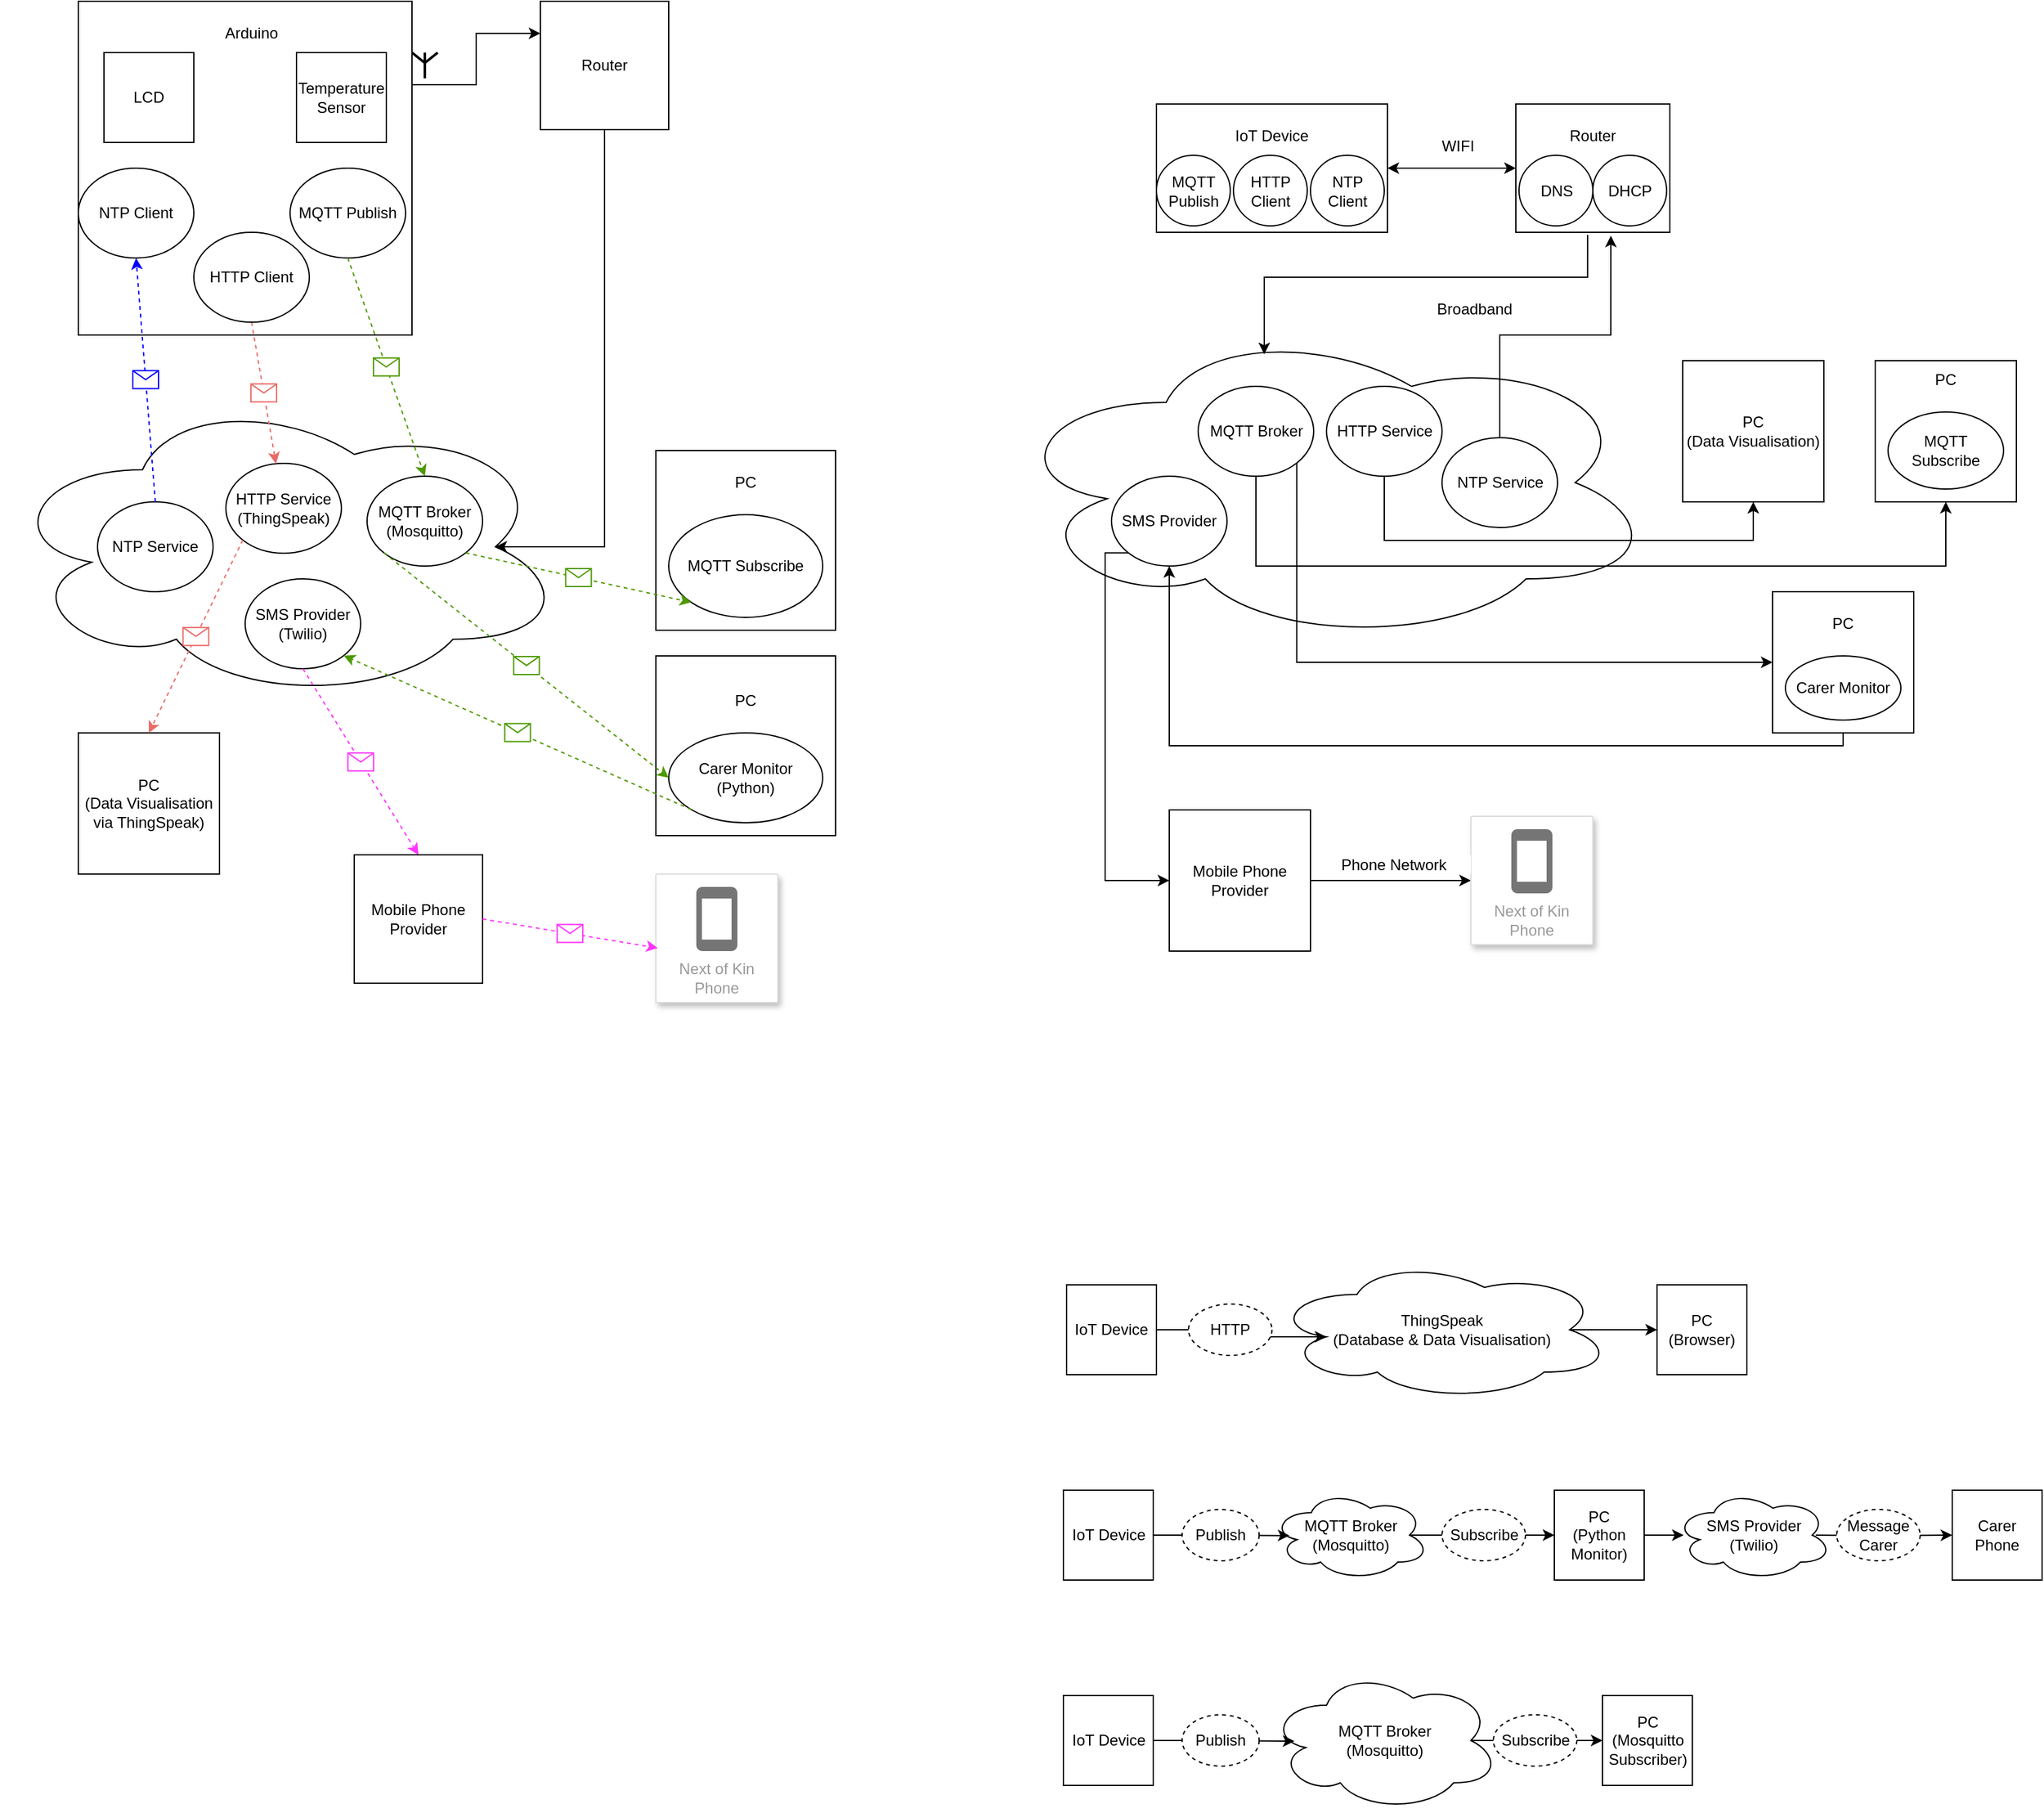 <mxfile version="22.1.18" type="device">
  <diagram name="Page-1" id="0yGpoNeoxVm-OERjQBZb">
    <mxGraphModel dx="1434" dy="836" grid="1" gridSize="10" guides="1" tooltips="1" connect="1" arrows="1" fold="1" page="1" pageScale="1" pageWidth="827" pageHeight="1169" math="0" shadow="0">
      <root>
        <mxCell id="0" />
        <mxCell id="1" parent="0" />
        <mxCell id="bzbQI8doBxxsX_b1ujNb-33" value="WIFI" style="rounded=0;whiteSpace=wrap;html=1;strokeColor=none;" parent="1" vertex="1">
          <mxGeometry x="1120" y="140" width="50" height="25" as="geometry" />
        </mxCell>
        <mxCell id="bzbQI8doBxxsX_b1ujNb-35" value="Broadband" style="rounded=0;whiteSpace=wrap;html=1;dashed=1;dashPattern=8 8;strokeColor=none;" parent="1" vertex="1">
          <mxGeometry x="1097.5" y="250" width="120" height="60" as="geometry" />
        </mxCell>
        <mxCell id="Wd25hD4AQNklsteWxAcO-42" value="" style="rounded=0;whiteSpace=wrap;html=1;" parent="1" vertex="1">
          <mxGeometry x="910" y="120" width="180" height="100" as="geometry" />
        </mxCell>
        <mxCell id="Wd25hD4AQNklsteWxAcO-26" value="" style="ellipse;shape=cloud;whiteSpace=wrap;html=1;movable=1;resizable=1;rotatable=1;deletable=1;editable=1;locked=0;connectable=1;" parent="1" vertex="1">
          <mxGeometry x="790" y="290" width="510" height="250" as="geometry" />
        </mxCell>
        <mxCell id="pfSuiuinpDNsHBikFaRI-31" value="" style="whiteSpace=wrap;html=1;aspect=fixed;" parent="1" vertex="1">
          <mxGeometry x="520" y="390" width="140" height="140" as="geometry" />
        </mxCell>
        <mxCell id="pfSuiuinpDNsHBikFaRI-27" value="" style="ellipse;shape=cloud;whiteSpace=wrap;html=1;movable=1;resizable=1;rotatable=1;deletable=1;editable=1;locked=0;connectable=1;" parent="1" vertex="1">
          <mxGeometry x="10" y="345" width="440" height="240" as="geometry" />
        </mxCell>
        <mxCell id="pfSuiuinpDNsHBikFaRI-88" style="edgeStyle=orthogonalEdgeStyle;rounded=0;orthogonalLoop=1;jettySize=auto;html=1;exitX=1;exitY=0.25;exitDx=0;exitDy=0;entryX=0;entryY=0.25;entryDx=0;entryDy=0;" parent="1" source="pfSuiuinpDNsHBikFaRI-2" target="pfSuiuinpDNsHBikFaRI-4" edge="1">
          <mxGeometry relative="1" as="geometry" />
        </mxCell>
        <mxCell id="pfSuiuinpDNsHBikFaRI-2" value="" style="whiteSpace=wrap;html=1;aspect=fixed;" parent="1" vertex="1">
          <mxGeometry x="70" y="40" width="260" height="260" as="geometry" />
        </mxCell>
        <mxCell id="pfSuiuinpDNsHBikFaRI-46" style="edgeStyle=orthogonalEdgeStyle;rounded=0;orthogonalLoop=1;jettySize=auto;html=1;exitX=0.5;exitY=1;exitDx=0;exitDy=0;entryX=0.875;entryY=0.5;entryDx=0;entryDy=0;entryPerimeter=0;" parent="1" source="pfSuiuinpDNsHBikFaRI-4" target="pfSuiuinpDNsHBikFaRI-27" edge="1">
          <mxGeometry relative="1" as="geometry">
            <mxPoint x="460" y="440" as="targetPoint" />
            <Array as="points">
              <mxPoint x="480" y="465" />
            </Array>
          </mxGeometry>
        </mxCell>
        <mxCell id="pfSuiuinpDNsHBikFaRI-4" value="Router" style="whiteSpace=wrap;html=1;aspect=fixed;" parent="1" vertex="1">
          <mxGeometry x="430" y="40" width="100" height="100" as="geometry" />
        </mxCell>
        <mxCell id="pfSuiuinpDNsHBikFaRI-29" value="MQTT Subscribe" style="ellipse;whiteSpace=wrap;html=1;" parent="1" vertex="1">
          <mxGeometry x="530" y="440" width="120" height="80" as="geometry" />
        </mxCell>
        <mxCell id="pfSuiuinpDNsHBikFaRI-33" value="PC" style="text;html=1;strokeColor=none;fillColor=none;align=center;verticalAlign=middle;whiteSpace=wrap;rounded=0;" parent="1" vertex="1">
          <mxGeometry x="560" y="400" width="60" height="30" as="geometry" />
        </mxCell>
        <mxCell id="pfSuiuinpDNsHBikFaRI-36" value="MQTT Publish" style="ellipse;whiteSpace=wrap;html=1;" parent="1" vertex="1">
          <mxGeometry x="235" y="170" width="90" height="70" as="geometry" />
        </mxCell>
        <mxCell id="pfSuiuinpDNsHBikFaRI-37" value="Arduino" style="text;html=1;strokeColor=none;fillColor=none;align=center;verticalAlign=middle;whiteSpace=wrap;rounded=0;" parent="1" vertex="1">
          <mxGeometry x="175" y="50" width="60" height="30" as="geometry" />
        </mxCell>
        <mxCell id="pfSuiuinpDNsHBikFaRI-39" value="LCD" style="whiteSpace=wrap;html=1;aspect=fixed;" parent="1" vertex="1">
          <mxGeometry x="90" y="80" width="70" height="70" as="geometry" />
        </mxCell>
        <mxCell id="pfSuiuinpDNsHBikFaRI-40" value="Temperature Sensor" style="whiteSpace=wrap;html=1;aspect=fixed;" parent="1" vertex="1">
          <mxGeometry x="240" y="80" width="70" height="70" as="geometry" />
        </mxCell>
        <mxCell id="pfSuiuinpDNsHBikFaRI-50" value="" style="endArrow=classic;html=1;rounded=0;exitX=0.5;exitY=1;exitDx=0;exitDy=0;entryX=0.5;entryY=0;entryDx=0;entryDy=0;dashed=1;strokeColor=#4D9900;" parent="1" source="pfSuiuinpDNsHBikFaRI-36" target="pfSuiuinpDNsHBikFaRI-82" edge="1">
          <mxGeometry relative="1" as="geometry">
            <mxPoint x="170" y="250" as="sourcePoint" />
            <mxPoint x="260" y="410" as="targetPoint" />
          </mxGeometry>
        </mxCell>
        <mxCell id="pfSuiuinpDNsHBikFaRI-51" value="" style="shape=message;html=1;outlineConnect=0;strokeColor=#4D9900;" parent="pfSuiuinpDNsHBikFaRI-50" vertex="1">
          <mxGeometry width="20" height="14" relative="1" as="geometry">
            <mxPoint x="-10" y="-7" as="offset" />
          </mxGeometry>
        </mxCell>
        <mxCell id="pfSuiuinpDNsHBikFaRI-62" value="IoT Device" style="whiteSpace=wrap;html=1;aspect=fixed;" parent="1" vertex="1">
          <mxGeometry x="837.5" y="1200" width="70" height="70" as="geometry" />
        </mxCell>
        <mxCell id="pfSuiuinpDNsHBikFaRI-63" value="PC&lt;br&gt;(Python Monitor)" style="whiteSpace=wrap;html=1;aspect=fixed;" parent="1" vertex="1">
          <mxGeometry x="1220" y="1200" width="70" height="70" as="geometry" />
        </mxCell>
        <mxCell id="Wd25hD4AQNklsteWxAcO-57" style="edgeStyle=orthogonalEdgeStyle;rounded=0;orthogonalLoop=1;jettySize=auto;html=1;exitX=0.875;exitY=0.5;exitDx=0;exitDy=0;exitPerimeter=0;entryX=0;entryY=0.5;entryDx=0;entryDy=0;" parent="1" source="pfSuiuinpDNsHBikFaRI-64" target="pfSuiuinpDNsHBikFaRI-63" edge="1">
          <mxGeometry relative="1" as="geometry" />
        </mxCell>
        <mxCell id="pfSuiuinpDNsHBikFaRI-64" value="MQTT Broker&lt;br&gt;(Mosquitto)" style="ellipse;shape=cloud;whiteSpace=wrap;html=1;" parent="1" vertex="1">
          <mxGeometry x="1000" y="1200" width="122.5" height="70" as="geometry" />
        </mxCell>
        <mxCell id="pfSuiuinpDNsHBikFaRI-68" value="Subscribe" style="ellipse;whiteSpace=wrap;html=1;dashed=1;" parent="1" vertex="1">
          <mxGeometry x="1132.5" y="1215" width="65" height="40" as="geometry" />
        </mxCell>
        <mxCell id="pfSuiuinpDNsHBikFaRI-75" value="IoT Device" style="whiteSpace=wrap;html=1;aspect=fixed;" parent="1" vertex="1">
          <mxGeometry x="840" y="1040" width="70" height="70" as="geometry" />
        </mxCell>
        <mxCell id="pfSuiuinpDNsHBikFaRI-102" style="edgeStyle=orthogonalEdgeStyle;rounded=0;orthogonalLoop=1;jettySize=auto;html=1;exitX=0.875;exitY=0.5;exitDx=0;exitDy=0;exitPerimeter=0;entryX=0;entryY=0.5;entryDx=0;entryDy=0;" parent="1" source="pfSuiuinpDNsHBikFaRI-76" target="pfSuiuinpDNsHBikFaRI-101" edge="1">
          <mxGeometry relative="1" as="geometry" />
        </mxCell>
        <mxCell id="pfSuiuinpDNsHBikFaRI-76" value="ThingSpeak&lt;br&gt;(Database &amp;amp; Data Visualisation)" style="ellipse;shape=cloud;whiteSpace=wrap;html=1;" parent="1" vertex="1">
          <mxGeometry x="1000" y="1020" width="265" height="110" as="geometry" />
        </mxCell>
        <mxCell id="pfSuiuinpDNsHBikFaRI-80" value="NTP Client" style="ellipse;whiteSpace=wrap;html=1;" parent="1" vertex="1">
          <mxGeometry x="70" y="170" width="90" height="70" as="geometry" />
        </mxCell>
        <mxCell id="pfSuiuinpDNsHBikFaRI-82" value="MQTT Broker&lt;br style=&quot;border-color: var(--border-color);&quot;&gt;(Mosquitto)" style="ellipse;whiteSpace=wrap;html=1;" parent="1" vertex="1">
          <mxGeometry x="295" y="410" width="90" height="70" as="geometry" />
        </mxCell>
        <mxCell id="pfSuiuinpDNsHBikFaRI-83" value="HTTP Service&lt;br style=&quot;border-color: var(--border-color);&quot;&gt;(ThingSpeak)" style="ellipse;whiteSpace=wrap;html=1;" parent="1" vertex="1">
          <mxGeometry x="185" y="400" width="90" height="70" as="geometry" />
        </mxCell>
        <mxCell id="pfSuiuinpDNsHBikFaRI-84" value="NTP Service" style="ellipse;whiteSpace=wrap;html=1;" parent="1" vertex="1">
          <mxGeometry x="85" y="430" width="90" height="70" as="geometry" />
        </mxCell>
        <mxCell id="pfSuiuinpDNsHBikFaRI-85" value="" style="verticalLabelPosition=bottom;shadow=0;dashed=0;align=center;html=1;verticalAlign=top;shape=mxgraph.electrical.radio.aerial_-_antenna_1;strokeWidth=2;" parent="1" vertex="1">
          <mxGeometry x="330" y="80" width="20" height="20" as="geometry" />
        </mxCell>
        <mxCell id="pfSuiuinpDNsHBikFaRI-89" value="" style="endArrow=classic;html=1;rounded=0;dashed=1;exitX=0.5;exitY=1;exitDx=0;exitDy=0;strokeColor=#EA6B66;" parent="1" source="pfSuiuinpDNsHBikFaRI-91" target="pfSuiuinpDNsHBikFaRI-83" edge="1">
          <mxGeometry relative="1" as="geometry">
            <mxPoint x="237" y="240" as="sourcePoint" />
            <mxPoint x="340" y="430" as="targetPoint" />
          </mxGeometry>
        </mxCell>
        <mxCell id="pfSuiuinpDNsHBikFaRI-90" value="" style="shape=message;html=1;outlineConnect=0;strokeColor=#EA6B66;" parent="pfSuiuinpDNsHBikFaRI-89" vertex="1">
          <mxGeometry width="20" height="14" relative="1" as="geometry">
            <mxPoint x="-10" y="-7" as="offset" />
          </mxGeometry>
        </mxCell>
        <mxCell id="pfSuiuinpDNsHBikFaRI-91" value="HTTP Client" style="ellipse;whiteSpace=wrap;html=1;" parent="1" vertex="1">
          <mxGeometry x="160" y="220" width="90" height="70" as="geometry" />
        </mxCell>
        <mxCell id="pfSuiuinpDNsHBikFaRI-92" value="" style="endArrow=classic;html=1;rounded=0;dashed=1;exitX=0.5;exitY=0;exitDx=0;exitDy=0;entryX=0.5;entryY=1;entryDx=0;entryDy=0;strokeColor=#0000FF;" parent="1" source="pfSuiuinpDNsHBikFaRI-84" target="pfSuiuinpDNsHBikFaRI-80" edge="1">
          <mxGeometry relative="1" as="geometry">
            <mxPoint x="215" y="300" as="sourcePoint" />
            <mxPoint x="343" y="435" as="targetPoint" />
          </mxGeometry>
        </mxCell>
        <mxCell id="pfSuiuinpDNsHBikFaRI-93" value="" style="shape=message;html=1;outlineConnect=0;strokeColor=#0000FF;" parent="pfSuiuinpDNsHBikFaRI-92" vertex="1">
          <mxGeometry width="20" height="14" relative="1" as="geometry">
            <mxPoint x="-10" y="-7" as="offset" />
          </mxGeometry>
        </mxCell>
        <mxCell id="pfSuiuinpDNsHBikFaRI-99" value="" style="endArrow=classic;html=1;rounded=0;exitX=1;exitY=1;exitDx=0;exitDy=0;dashed=1;strokeColor=#4D9900;entryX=0;entryY=1;entryDx=0;entryDy=0;" parent="1" source="pfSuiuinpDNsHBikFaRI-82" target="pfSuiuinpDNsHBikFaRI-29" edge="1">
          <mxGeometry relative="1" as="geometry">
            <mxPoint x="270" y="475" as="sourcePoint" />
            <mxPoint x="340" y="610" as="targetPoint" />
          </mxGeometry>
        </mxCell>
        <mxCell id="pfSuiuinpDNsHBikFaRI-100" value="" style="shape=message;html=1;outlineConnect=0;strokeColor=#4D9900;" parent="pfSuiuinpDNsHBikFaRI-99" vertex="1">
          <mxGeometry width="20" height="14" relative="1" as="geometry">
            <mxPoint x="-10" y="-7" as="offset" />
          </mxGeometry>
        </mxCell>
        <mxCell id="pfSuiuinpDNsHBikFaRI-101" value="PC&lt;br&gt;(Browser)" style="whiteSpace=wrap;html=1;aspect=fixed;" parent="1" vertex="1">
          <mxGeometry x="1300" y="1040" width="70" height="70" as="geometry" />
        </mxCell>
        <mxCell id="Wd25hD4AQNklsteWxAcO-1" value="" style="whiteSpace=wrap;html=1;aspect=fixed;" parent="1" vertex="1">
          <mxGeometry x="1470" y="320" width="110" height="110" as="geometry" />
        </mxCell>
        <mxCell id="Wd25hD4AQNklsteWxAcO-6" value="MQTT Subscribe" style="ellipse;whiteSpace=wrap;html=1;" parent="1" vertex="1">
          <mxGeometry x="1480" y="360" width="90" height="60" as="geometry" />
        </mxCell>
        <mxCell id="Wd25hD4AQNklsteWxAcO-7" value="PC" style="text;html=1;strokeColor=none;fillColor=none;align=center;verticalAlign=middle;whiteSpace=wrap;rounded=0;" parent="1" vertex="1">
          <mxGeometry x="1495" y="320" width="60" height="30" as="geometry" />
        </mxCell>
        <mxCell id="Wd25hD4AQNklsteWxAcO-33" style="edgeStyle=orthogonalEdgeStyle;rounded=0;orthogonalLoop=1;jettySize=auto;html=1;exitX=0.5;exitY=1;exitDx=0;exitDy=0;entryX=0.5;entryY=1;entryDx=0;entryDy=0;" parent="1" source="Wd25hD4AQNklsteWxAcO-15" target="Wd25hD4AQNklsteWxAcO-1" edge="1">
          <mxGeometry relative="1" as="geometry">
            <Array as="points">
              <mxPoint x="987" y="480" />
              <mxPoint x="1525" y="480" />
            </Array>
          </mxGeometry>
        </mxCell>
        <mxCell id="bzbQI8doBxxsX_b1ujNb-20" style="edgeStyle=orthogonalEdgeStyle;rounded=0;orthogonalLoop=1;jettySize=auto;html=1;exitX=1;exitY=1;exitDx=0;exitDy=0;entryX=0;entryY=0.5;entryDx=0;entryDy=0;" parent="1" source="Wd25hD4AQNklsteWxAcO-15" target="bzbQI8doBxxsX_b1ujNb-2" edge="1">
          <mxGeometry relative="1" as="geometry">
            <Array as="points">
              <mxPoint x="1019" y="555" />
            </Array>
          </mxGeometry>
        </mxCell>
        <mxCell id="Wd25hD4AQNklsteWxAcO-15" value="MQTT Broker" style="ellipse;whiteSpace=wrap;html=1;" parent="1" vertex="1">
          <mxGeometry x="942.5" y="340" width="90" height="70" as="geometry" />
        </mxCell>
        <mxCell id="Wd25hD4AQNklsteWxAcO-34" style="edgeStyle=orthogonalEdgeStyle;rounded=0;orthogonalLoop=1;jettySize=auto;html=1;exitX=0.5;exitY=1;exitDx=0;exitDy=0;entryX=0.5;entryY=1;entryDx=0;entryDy=0;" parent="1" source="Wd25hD4AQNklsteWxAcO-16" target="Wd25hD4AQNklsteWxAcO-27" edge="1">
          <mxGeometry relative="1" as="geometry">
            <Array as="points">
              <mxPoint x="1087" y="460" />
              <mxPoint x="1375" y="460" />
            </Array>
          </mxGeometry>
        </mxCell>
        <mxCell id="Wd25hD4AQNklsteWxAcO-16" value="HTTP Service" style="ellipse;whiteSpace=wrap;html=1;" parent="1" vertex="1">
          <mxGeometry x="1042.5" y="340" width="90" height="70" as="geometry" />
        </mxCell>
        <mxCell id="Wd25hD4AQNklsteWxAcO-51" style="edgeStyle=orthogonalEdgeStyle;rounded=0;orthogonalLoop=1;jettySize=auto;html=1;exitX=0.5;exitY=0;exitDx=0;exitDy=0;entryX=0.617;entryY=1.026;entryDx=0;entryDy=0;entryPerimeter=0;" parent="1" source="Wd25hD4AQNklsteWxAcO-17" target="Wd25hD4AQNklsteWxAcO-44" edge="1">
          <mxGeometry relative="1" as="geometry" />
        </mxCell>
        <mxCell id="Wd25hD4AQNklsteWxAcO-17" value="NTP Service" style="ellipse;whiteSpace=wrap;html=1;" parent="1" vertex="1">
          <mxGeometry x="1132.5" y="380" width="90" height="70" as="geometry" />
        </mxCell>
        <mxCell id="Wd25hD4AQNklsteWxAcO-27" value="PC&lt;br&gt;(Data Visualisation)" style="whiteSpace=wrap;html=1;aspect=fixed;" parent="1" vertex="1">
          <mxGeometry x="1320" y="320" width="110" height="110" as="geometry" />
        </mxCell>
        <mxCell id="Wd25hD4AQNklsteWxAcO-38" value="MQTT Publish" style="ellipse;whiteSpace=wrap;html=1;" parent="1" vertex="1">
          <mxGeometry x="910" y="160" width="57.5" height="55" as="geometry" />
        </mxCell>
        <mxCell id="Wd25hD4AQNklsteWxAcO-39" value="NTP Client" style="ellipse;whiteSpace=wrap;html=1;" parent="1" vertex="1">
          <mxGeometry x="1030" y="160" width="57.5" height="55" as="geometry" />
        </mxCell>
        <mxCell id="Wd25hD4AQNklsteWxAcO-40" value="HTTP Client" style="ellipse;whiteSpace=wrap;html=1;" parent="1" vertex="1">
          <mxGeometry x="970" y="160" width="57.5" height="55" as="geometry" />
        </mxCell>
        <mxCell id="Wd25hD4AQNklsteWxAcO-41" value="IoT Device" style="text;html=1;strokeColor=none;fillColor=none;align=center;verticalAlign=middle;whiteSpace=wrap;rounded=0;" parent="1" vertex="1">
          <mxGeometry x="970" y="130" width="60" height="30" as="geometry" />
        </mxCell>
        <mxCell id="Wd25hD4AQNklsteWxAcO-44" value="" style="rounded=0;whiteSpace=wrap;html=1;" parent="1" vertex="1">
          <mxGeometry x="1190" y="120" width="120" height="100" as="geometry" />
        </mxCell>
        <mxCell id="Wd25hD4AQNklsteWxAcO-45" value="DNS" style="ellipse;whiteSpace=wrap;html=1;" parent="1" vertex="1">
          <mxGeometry x="1192.5" y="160" width="57.5" height="55" as="geometry" />
        </mxCell>
        <mxCell id="Wd25hD4AQNklsteWxAcO-47" value="DHCP" style="ellipse;whiteSpace=wrap;html=1;" parent="1" vertex="1">
          <mxGeometry x="1250" y="160" width="57.5" height="55" as="geometry" />
        </mxCell>
        <mxCell id="Wd25hD4AQNklsteWxAcO-48" value="Router" style="text;html=1;strokeColor=none;fillColor=none;align=center;verticalAlign=middle;whiteSpace=wrap;rounded=0;" parent="1" vertex="1">
          <mxGeometry x="1220" y="130" width="60" height="30" as="geometry" />
        </mxCell>
        <mxCell id="Wd25hD4AQNklsteWxAcO-49" style="edgeStyle=orthogonalEdgeStyle;rounded=0;orthogonalLoop=1;jettySize=auto;html=1;exitX=0.466;exitY=1.02;exitDx=0;exitDy=0;entryX=0.4;entryY=0.1;entryDx=0;entryDy=0;entryPerimeter=0;exitPerimeter=0;" parent="1" source="Wd25hD4AQNklsteWxAcO-44" target="Wd25hD4AQNklsteWxAcO-26" edge="1">
          <mxGeometry relative="1" as="geometry" />
        </mxCell>
        <mxCell id="Wd25hD4AQNklsteWxAcO-55" value="" style="endArrow=classic;startArrow=classic;html=1;rounded=0;entryX=0;entryY=0.5;entryDx=0;entryDy=0;exitX=1;exitY=0.5;exitDx=0;exitDy=0;" parent="1" source="Wd25hD4AQNklsteWxAcO-42" target="Wd25hD4AQNklsteWxAcO-44" edge="1">
          <mxGeometry width="50" height="50" relative="1" as="geometry">
            <mxPoint x="1108" y="220" as="sourcePoint" />
            <mxPoint x="1158" y="170" as="targetPoint" />
          </mxGeometry>
        </mxCell>
        <mxCell id="Wd25hD4AQNklsteWxAcO-58" style="edgeStyle=orthogonalEdgeStyle;rounded=0;orthogonalLoop=1;jettySize=auto;html=1;exitX=1;exitY=0.5;exitDx=0;exitDy=0;entryX=0.111;entryY=0.505;entryDx=0;entryDy=0;entryPerimeter=0;" parent="1" source="pfSuiuinpDNsHBikFaRI-62" target="pfSuiuinpDNsHBikFaRI-64" edge="1">
          <mxGeometry relative="1" as="geometry" />
        </mxCell>
        <mxCell id="pfSuiuinpDNsHBikFaRI-67" value="Publish" style="ellipse;whiteSpace=wrap;html=1;dashed=1;" parent="1" vertex="1">
          <mxGeometry x="930" y="1215" width="60" height="40" as="geometry" />
        </mxCell>
        <mxCell id="Wd25hD4AQNklsteWxAcO-59" style="edgeStyle=orthogonalEdgeStyle;rounded=0;orthogonalLoop=1;jettySize=auto;html=1;exitX=1;exitY=0.5;exitDx=0;exitDy=0;entryX=0.16;entryY=0.55;entryDx=0;entryDy=0;entryPerimeter=0;" parent="1" source="pfSuiuinpDNsHBikFaRI-75" target="pfSuiuinpDNsHBikFaRI-76" edge="1">
          <mxGeometry relative="1" as="geometry" />
        </mxCell>
        <mxCell id="pfSuiuinpDNsHBikFaRI-79" value="HTTP" style="ellipse;whiteSpace=wrap;html=1;dashed=1;" parent="1" vertex="1">
          <mxGeometry x="935" y="1055" width="65" height="40" as="geometry" />
        </mxCell>
        <mxCell id="bzbQI8doBxxsX_b1ujNb-21" style="edgeStyle=orthogonalEdgeStyle;rounded=0;orthogonalLoop=1;jettySize=auto;html=1;exitX=0.5;exitY=1;exitDx=0;exitDy=0;entryX=0.5;entryY=1;entryDx=0;entryDy=0;" parent="1" source="bzbQI8doBxxsX_b1ujNb-2" target="bzbQI8doBxxsX_b1ujNb-5" edge="1">
          <mxGeometry relative="1" as="geometry">
            <Array as="points">
              <mxPoint x="1445" y="620" />
              <mxPoint x="920" y="620" />
            </Array>
          </mxGeometry>
        </mxCell>
        <mxCell id="bzbQI8doBxxsX_b1ujNb-2" value="" style="whiteSpace=wrap;html=1;aspect=fixed;" parent="1" vertex="1">
          <mxGeometry x="1390" y="500" width="110" height="110" as="geometry" />
        </mxCell>
        <mxCell id="bzbQI8doBxxsX_b1ujNb-3" value="Carer Monitor" style="ellipse;whiteSpace=wrap;html=1;" parent="1" vertex="1">
          <mxGeometry x="1400" y="550" width="90" height="50" as="geometry" />
        </mxCell>
        <mxCell id="bzbQI8doBxxsX_b1ujNb-4" value="PC" style="text;html=1;strokeColor=none;fillColor=none;align=center;verticalAlign=middle;whiteSpace=wrap;rounded=0;" parent="1" vertex="1">
          <mxGeometry x="1415" y="510" width="60" height="30" as="geometry" />
        </mxCell>
        <mxCell id="bzbQI8doBxxsX_b1ujNb-23" style="edgeStyle=orthogonalEdgeStyle;rounded=0;orthogonalLoop=1;jettySize=auto;html=1;exitX=0;exitY=1;exitDx=0;exitDy=0;entryX=0;entryY=0.5;entryDx=0;entryDy=0;" parent="1" source="bzbQI8doBxxsX_b1ujNb-5" target="bzbQI8doBxxsX_b1ujNb-22" edge="1">
          <mxGeometry relative="1" as="geometry">
            <Array as="points">
              <mxPoint x="870" y="470" />
              <mxPoint x="870" y="725" />
            </Array>
          </mxGeometry>
        </mxCell>
        <mxCell id="bzbQI8doBxxsX_b1ujNb-5" value="SMS Provider" style="ellipse;whiteSpace=wrap;html=1;" parent="1" vertex="1">
          <mxGeometry x="875" y="410" width="90" height="70" as="geometry" />
        </mxCell>
        <mxCell id="bzbQI8doBxxsX_b1ujNb-6" value="SMS Provider&lt;br&gt;(Twilio)" style="ellipse;whiteSpace=wrap;html=1;" parent="1" vertex="1">
          <mxGeometry x="200" y="490" width="90" height="70" as="geometry" />
        </mxCell>
        <mxCell id="bzbQI8doBxxsX_b1ujNb-10" value="" style="whiteSpace=wrap;html=1;aspect=fixed;" parent="1" vertex="1">
          <mxGeometry x="520" y="550" width="140" height="140" as="geometry" />
        </mxCell>
        <mxCell id="bzbQI8doBxxsX_b1ujNb-11" value="Carer Monitor&lt;br&gt;(Python)" style="ellipse;whiteSpace=wrap;html=1;" parent="1" vertex="1">
          <mxGeometry x="530" y="610" width="120" height="70" as="geometry" />
        </mxCell>
        <mxCell id="bzbQI8doBxxsX_b1ujNb-12" value="PC" style="text;html=1;strokeColor=none;fillColor=none;align=center;verticalAlign=middle;whiteSpace=wrap;rounded=0;" parent="1" vertex="1">
          <mxGeometry x="560" y="570" width="60" height="30" as="geometry" />
        </mxCell>
        <mxCell id="bzbQI8doBxxsX_b1ujNb-13" value="" style="endArrow=classic;html=1;rounded=0;exitX=0.5;exitY=1;exitDx=0;exitDy=0;dashed=1;strokeColor=#FF33FF;entryX=0.5;entryY=0;entryDx=0;entryDy=0;" parent="1" source="bzbQI8doBxxsX_b1ujNb-6" target="bzbQI8doBxxsX_b1ujNb-28" edge="1">
          <mxGeometry relative="1" as="geometry">
            <mxPoint x="145" y="520" as="sourcePoint" />
            <mxPoint x="310" y="680" as="targetPoint" />
          </mxGeometry>
        </mxCell>
        <mxCell id="bzbQI8doBxxsX_b1ujNb-14" value="" style="shape=message;html=1;outlineConnect=0;strokeColor=#FF33FF;" parent="bzbQI8doBxxsX_b1ujNb-13" vertex="1">
          <mxGeometry width="20" height="14" relative="1" as="geometry">
            <mxPoint x="-10" y="-7" as="offset" />
          </mxGeometry>
        </mxCell>
        <mxCell id="bzbQI8doBxxsX_b1ujNb-15" value="PC&lt;br&gt;(Data Visualisation via ThingSpeak)" style="whiteSpace=wrap;html=1;aspect=fixed;" parent="1" vertex="1">
          <mxGeometry x="70" y="610" width="110" height="110" as="geometry" />
        </mxCell>
        <mxCell id="bzbQI8doBxxsX_b1ujNb-17" value="" style="endArrow=classic;html=1;rounded=0;dashed=1;exitX=0;exitY=1;exitDx=0;exitDy=0;strokeColor=#EA6B66;entryX=0.5;entryY=0;entryDx=0;entryDy=0;" parent="1" source="pfSuiuinpDNsHBikFaRI-83" target="bzbQI8doBxxsX_b1ujNb-15" edge="1">
          <mxGeometry relative="1" as="geometry">
            <mxPoint x="215" y="300" as="sourcePoint" />
            <mxPoint x="238" y="410" as="targetPoint" />
          </mxGeometry>
        </mxCell>
        <mxCell id="bzbQI8doBxxsX_b1ujNb-18" value="" style="shape=message;html=1;outlineConnect=0;strokeColor=#EA6B66;" parent="bzbQI8doBxxsX_b1ujNb-17" vertex="1">
          <mxGeometry width="20" height="14" relative="1" as="geometry">
            <mxPoint x="-10" y="-7" as="offset" />
          </mxGeometry>
        </mxCell>
        <mxCell id="bzbQI8doBxxsX_b1ujNb-32" style="edgeStyle=orthogonalEdgeStyle;rounded=0;orthogonalLoop=1;jettySize=auto;html=1;exitX=1;exitY=0.5;exitDx=0;exitDy=0;entryX=0;entryY=0.5;entryDx=0;entryDy=0;" parent="1" source="bzbQI8doBxxsX_b1ujNb-22" target="bzbQI8doBxxsX_b1ujNb-30" edge="1">
          <mxGeometry relative="1" as="geometry" />
        </mxCell>
        <mxCell id="bzbQI8doBxxsX_b1ujNb-22" value="Mobile Phone Provider" style="whiteSpace=wrap;html=1;aspect=fixed;" parent="1" vertex="1">
          <mxGeometry x="920" y="670" width="110" height="110" as="geometry" />
        </mxCell>
        <mxCell id="bzbQI8doBxxsX_b1ujNb-24" value="" style="endArrow=classic;html=1;rounded=0;exitX=0;exitY=1;exitDx=0;exitDy=0;dashed=1;strokeColor=#4D9900;entryX=0;entryY=0.5;entryDx=0;entryDy=0;" parent="1" source="pfSuiuinpDNsHBikFaRI-82" target="bzbQI8doBxxsX_b1ujNb-11" edge="1">
          <mxGeometry relative="1" as="geometry">
            <mxPoint x="350" y="490" as="sourcePoint" />
            <mxPoint x="500" y="560" as="targetPoint" />
          </mxGeometry>
        </mxCell>
        <mxCell id="bzbQI8doBxxsX_b1ujNb-25" value="" style="shape=message;html=1;outlineConnect=0;strokeColor=#4D9900;" parent="bzbQI8doBxxsX_b1ujNb-24" vertex="1">
          <mxGeometry width="20" height="14" relative="1" as="geometry">
            <mxPoint x="-10" y="-7" as="offset" />
          </mxGeometry>
        </mxCell>
        <mxCell id="bzbQI8doBxxsX_b1ujNb-26" value="" style="endArrow=classic;html=1;rounded=0;exitX=0;exitY=1;exitDx=0;exitDy=0;dashed=1;strokeColor=#4D9900;entryX=1;entryY=1;entryDx=0;entryDy=0;" parent="1" source="bzbQI8doBxxsX_b1ujNb-11" target="bzbQI8doBxxsX_b1ujNb-6" edge="1">
          <mxGeometry relative="1" as="geometry">
            <mxPoint x="318" y="480" as="sourcePoint" />
            <mxPoint x="380" y="645" as="targetPoint" />
          </mxGeometry>
        </mxCell>
        <mxCell id="bzbQI8doBxxsX_b1ujNb-27" value="" style="shape=message;html=1;outlineConnect=0;strokeColor=#4D9900;" parent="bzbQI8doBxxsX_b1ujNb-26" vertex="1">
          <mxGeometry width="20" height="14" relative="1" as="geometry">
            <mxPoint x="-10" y="-7" as="offset" />
          </mxGeometry>
        </mxCell>
        <mxCell id="bzbQI8doBxxsX_b1ujNb-28" value="Mobile Phone Provider" style="whiteSpace=wrap;html=1;aspect=fixed;" parent="1" vertex="1">
          <mxGeometry x="285" y="705" width="100" height="100" as="geometry" />
        </mxCell>
        <mxCell id="bzbQI8doBxxsX_b1ujNb-30" value="Next of Kin Phone" style="strokeColor=#dddddd;shadow=1;strokeWidth=1;rounded=1;absoluteArcSize=1;arcSize=2;labelPosition=center;verticalLabelPosition=middle;align=center;verticalAlign=bottom;spacingLeft=0;fontColor=#999999;fontSize=12;whiteSpace=wrap;spacingBottom=2;html=1;" parent="1" vertex="1">
          <mxGeometry x="1155" y="675" width="95" height="100" as="geometry" />
        </mxCell>
        <mxCell id="bzbQI8doBxxsX_b1ujNb-31" value="" style="sketch=0;dashed=0;connectable=0;html=1;fillColor=#757575;strokeColor=none;shape=mxgraph.gcp2.phone;part=1;" parent="bzbQI8doBxxsX_b1ujNb-30" vertex="1">
          <mxGeometry x="0.5" width="32" height="50" relative="1" as="geometry">
            <mxPoint x="-16" y="10" as="offset" />
          </mxGeometry>
        </mxCell>
        <mxCell id="bzbQI8doBxxsX_b1ujNb-37" value="Phone Network" style="rounded=0;whiteSpace=wrap;html=1;dashed=1;dashPattern=8 8;strokeColor=none;" parent="1" vertex="1">
          <mxGeometry x="1035" y="705" width="120" height="15" as="geometry" />
        </mxCell>
        <mxCell id="bzbQI8doBxxsX_b1ujNb-38" value="Next of Kin Phone" style="strokeColor=#dddddd;shadow=1;strokeWidth=1;rounded=1;absoluteArcSize=1;arcSize=2;labelPosition=center;verticalLabelPosition=middle;align=center;verticalAlign=bottom;spacingLeft=0;fontColor=#999999;fontSize=12;whiteSpace=wrap;spacingBottom=2;html=1;" parent="1" vertex="1">
          <mxGeometry x="520" y="720" width="95" height="100" as="geometry" />
        </mxCell>
        <mxCell id="bzbQI8doBxxsX_b1ujNb-39" value="" style="sketch=0;dashed=0;connectable=0;html=1;fillColor=#757575;strokeColor=none;shape=mxgraph.gcp2.phone;part=1;" parent="bzbQI8doBxxsX_b1ujNb-38" vertex="1">
          <mxGeometry x="0.5" width="32" height="50" relative="1" as="geometry">
            <mxPoint x="-16" y="10" as="offset" />
          </mxGeometry>
        </mxCell>
        <mxCell id="bzbQI8doBxxsX_b1ujNb-40" value="" style="endArrow=classic;html=1;rounded=0;exitX=1;exitY=0.5;exitDx=0;exitDy=0;dashed=1;strokeColor=#FF33FF;entryX=0.016;entryY=0.576;entryDx=0;entryDy=0;entryPerimeter=0;" parent="1" source="bzbQI8doBxxsX_b1ujNb-28" target="bzbQI8doBxxsX_b1ujNb-38" edge="1">
          <mxGeometry relative="1" as="geometry">
            <mxPoint x="255" y="570" as="sourcePoint" />
            <mxPoint x="320" y="690" as="targetPoint" />
          </mxGeometry>
        </mxCell>
        <mxCell id="bzbQI8doBxxsX_b1ujNb-41" value="" style="shape=message;html=1;outlineConnect=0;strokeColor=#FF33FF;" parent="bzbQI8doBxxsX_b1ujNb-40" vertex="1">
          <mxGeometry width="20" height="14" relative="1" as="geometry">
            <mxPoint x="-10" y="-7" as="offset" />
          </mxGeometry>
        </mxCell>
        <mxCell id="bzbQI8doBxxsX_b1ujNb-42" value="IoT Device" style="whiteSpace=wrap;html=1;aspect=fixed;" parent="1" vertex="1">
          <mxGeometry x="837.5" y="1360" width="70" height="70" as="geometry" />
        </mxCell>
        <mxCell id="bzbQI8doBxxsX_b1ujNb-43" value="PC&lt;br&gt;(Mosquitto Subscriber)" style="whiteSpace=wrap;html=1;aspect=fixed;" parent="1" vertex="1">
          <mxGeometry x="1257.5" y="1360" width="70" height="70" as="geometry" />
        </mxCell>
        <mxCell id="bzbQI8doBxxsX_b1ujNb-44" style="edgeStyle=orthogonalEdgeStyle;rounded=0;orthogonalLoop=1;jettySize=auto;html=1;exitX=0.875;exitY=0.5;exitDx=0;exitDy=0;exitPerimeter=0;entryX=0;entryY=0.5;entryDx=0;entryDy=0;" parent="1" source="bzbQI8doBxxsX_b1ujNb-45" target="bzbQI8doBxxsX_b1ujNb-43" edge="1">
          <mxGeometry relative="1" as="geometry" />
        </mxCell>
        <mxCell id="bzbQI8doBxxsX_b1ujNb-45" value="MQTT Broker&lt;br&gt;(Mosquitto)" style="ellipse;shape=cloud;whiteSpace=wrap;html=1;" parent="1" vertex="1">
          <mxGeometry x="997.5" y="1340" width="180" height="110" as="geometry" />
        </mxCell>
        <mxCell id="bzbQI8doBxxsX_b1ujNb-46" value="Subscribe" style="ellipse;whiteSpace=wrap;html=1;dashed=1;" parent="1" vertex="1">
          <mxGeometry x="1172.5" y="1375" width="65" height="40" as="geometry" />
        </mxCell>
        <mxCell id="bzbQI8doBxxsX_b1ujNb-50" style="edgeStyle=orthogonalEdgeStyle;rounded=0;orthogonalLoop=1;jettySize=auto;html=1;exitX=1;exitY=0.5;exitDx=0;exitDy=0;entryX=0.111;entryY=0.505;entryDx=0;entryDy=0;entryPerimeter=0;" parent="1" source="bzbQI8doBxxsX_b1ujNb-42" target="bzbQI8doBxxsX_b1ujNb-45" edge="1">
          <mxGeometry relative="1" as="geometry" />
        </mxCell>
        <mxCell id="bzbQI8doBxxsX_b1ujNb-51" value="Publish" style="ellipse;whiteSpace=wrap;html=1;dashed=1;" parent="1" vertex="1">
          <mxGeometry x="930" y="1375" width="60" height="40" as="geometry" />
        </mxCell>
        <mxCell id="AesF3PtmIT6WM21AKwyq-1" value="Carer Phone" style="whiteSpace=wrap;html=1;aspect=fixed;" vertex="1" parent="1">
          <mxGeometry x="1530" y="1200" width="70" height="70" as="geometry" />
        </mxCell>
        <mxCell id="AesF3PtmIT6WM21AKwyq-8" style="edgeStyle=orthogonalEdgeStyle;rounded=0;orthogonalLoop=1;jettySize=auto;html=1;exitX=0.875;exitY=0.5;exitDx=0;exitDy=0;exitPerimeter=0;" edge="1" parent="1" target="AesF3PtmIT6WM21AKwyq-1">
          <mxGeometry relative="1" as="geometry">
            <mxPoint x="1423.75" y="1235" as="sourcePoint" />
          </mxGeometry>
        </mxCell>
        <mxCell id="pfSuiuinpDNsHBikFaRI-74" value="Message Carer" style="ellipse;whiteSpace=wrap;html=1;dashed=1;" parent="1" vertex="1">
          <mxGeometry x="1440" y="1215" width="65" height="40" as="geometry" />
        </mxCell>
        <mxCell id="AesF3PtmIT6WM21AKwyq-17" value="SMS Provider&lt;br style=&quot;border-color: var(--border-color);&quot;&gt;&lt;span style=&quot;border-color: var(--border-color);&quot;&gt;(Twilio)&lt;/span&gt;" style="ellipse;shape=cloud;whiteSpace=wrap;html=1;" vertex="1" parent="1">
          <mxGeometry x="1313.75" y="1200" width="122.5" height="70" as="geometry" />
        </mxCell>
        <mxCell id="AesF3PtmIT6WM21AKwyq-18" style="edgeStyle=orthogonalEdgeStyle;rounded=0;orthogonalLoop=1;jettySize=auto;html=1;exitX=1;exitY=0.5;exitDx=0;exitDy=0;entryX=0.057;entryY=0.5;entryDx=0;entryDy=0;entryPerimeter=0;" edge="1" parent="1" source="pfSuiuinpDNsHBikFaRI-63" target="AesF3PtmIT6WM21AKwyq-17">
          <mxGeometry relative="1" as="geometry" />
        </mxCell>
      </root>
    </mxGraphModel>
  </diagram>
</mxfile>
